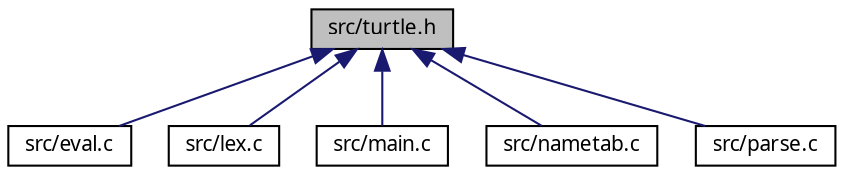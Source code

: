 digraph "src/turtle.h"
{
 // LATEX_PDF_SIZE
  edge [fontname="LiberationSans-Regular.ttf",fontsize="10",labelfontname="LiberationSans-Regular.ttf",labelfontsize="10"];
  node [fontname="LiberationSans-Regular.ttf",fontsize="10",shape=record];
  Node1 [label="src/turtle.h",height=0.2,width=0.4,color="black", fillcolor="grey75", style="filled", fontcolor="black",tooltip=" "];
  Node1 -> Node2 [dir="back",color="midnightblue",fontsize="10",style="solid",fontname="LiberationSans-Regular.ttf"];
  Node2 [label="src/eval.c",height=0.2,width=0.4,color="black", fillcolor="white", style="filled",URL="$eval_8c.html",tooltip=" "];
  Node1 -> Node3 [dir="back",color="midnightblue",fontsize="10",style="solid",fontname="LiberationSans-Regular.ttf"];
  Node3 [label="src/lex.c",height=0.2,width=0.4,color="black", fillcolor="white", style="filled",URL="$lex_8c.html",tooltip=" "];
  Node1 -> Node4 [dir="back",color="midnightblue",fontsize="10",style="solid",fontname="LiberationSans-Regular.ttf"];
  Node4 [label="src/main.c",height=0.2,width=0.4,color="black", fillcolor="white", style="filled",URL="$main_8c.html",tooltip=" "];
  Node1 -> Node5 [dir="back",color="midnightblue",fontsize="10",style="solid",fontname="LiberationSans-Regular.ttf"];
  Node5 [label="src/nametab.c",height=0.2,width=0.4,color="black", fillcolor="white", style="filled",URL="$nametab_8c.html",tooltip=" "];
  Node1 -> Node6 [dir="back",color="midnightblue",fontsize="10",style="solid",fontname="LiberationSans-Regular.ttf"];
  Node6 [label="src/parse.c",height=0.2,width=0.4,color="black", fillcolor="white", style="filled",URL="$parse_8c.html",tooltip=" "];
}
